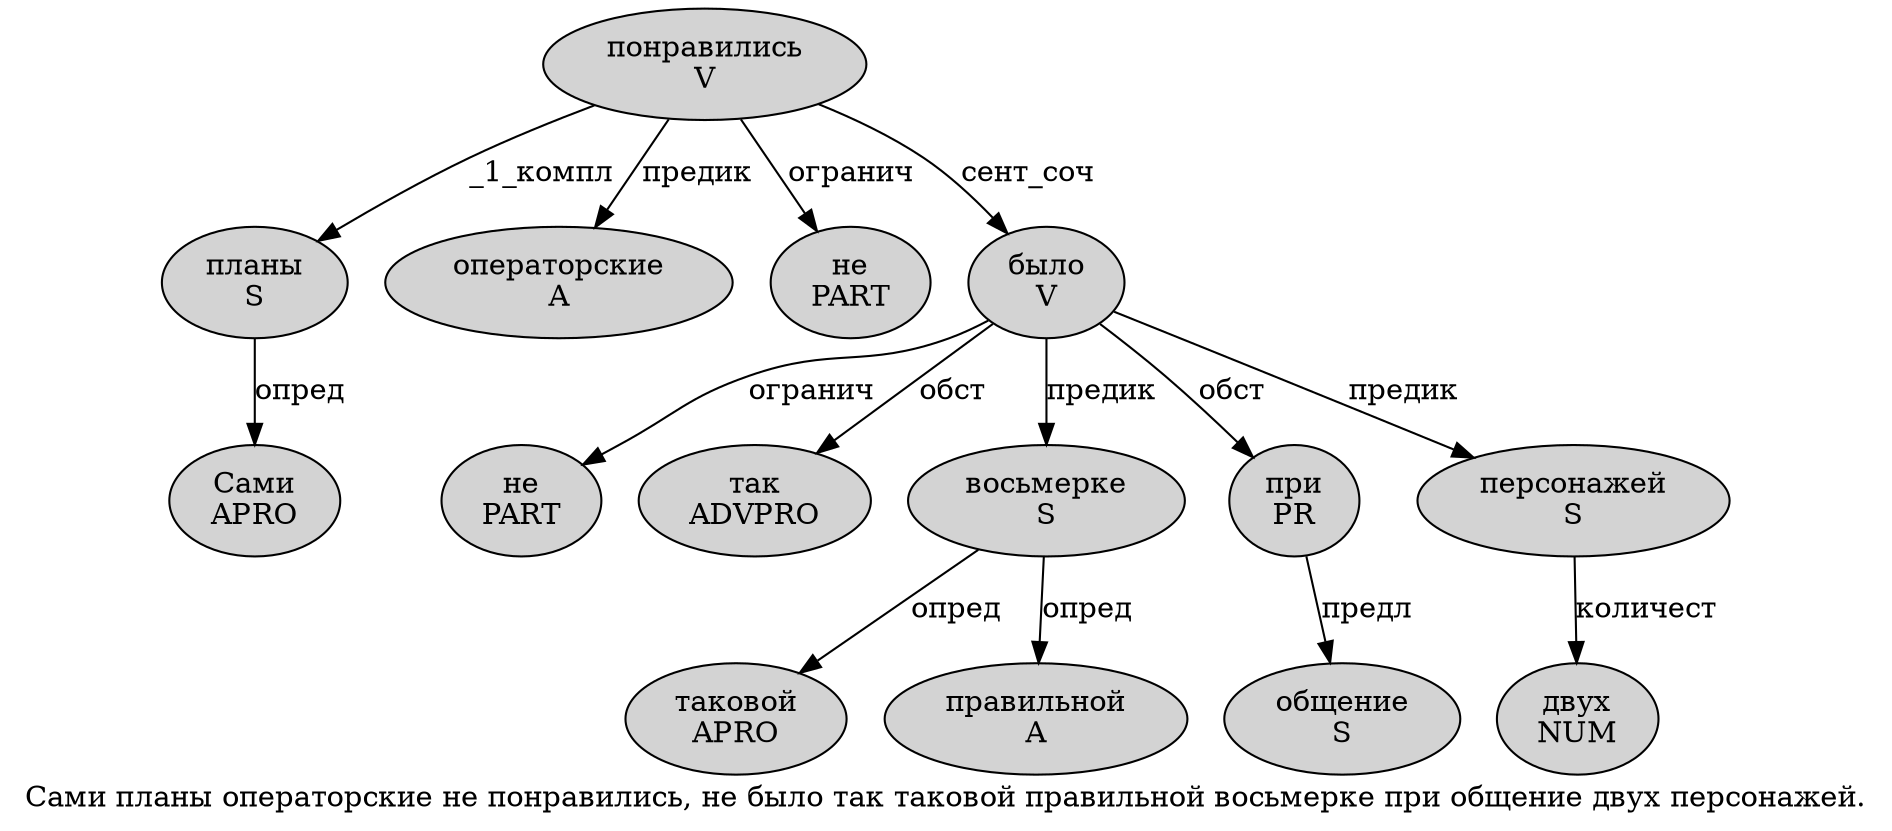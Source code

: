 digraph SENTENCE_4356 {
	graph [label="Сами планы операторские не понравились, не было так таковой правильной восьмерке при общение двух персонажей."]
	node [style=filled]
		0 [label="Сами
APRO" color="" fillcolor=lightgray penwidth=1 shape=ellipse]
		1 [label="планы
S" color="" fillcolor=lightgray penwidth=1 shape=ellipse]
		2 [label="операторские
A" color="" fillcolor=lightgray penwidth=1 shape=ellipse]
		3 [label="не
PART" color="" fillcolor=lightgray penwidth=1 shape=ellipse]
		4 [label="понравились
V" color="" fillcolor=lightgray penwidth=1 shape=ellipse]
		6 [label="не
PART" color="" fillcolor=lightgray penwidth=1 shape=ellipse]
		7 [label="было
V" color="" fillcolor=lightgray penwidth=1 shape=ellipse]
		8 [label="так
ADVPRO" color="" fillcolor=lightgray penwidth=1 shape=ellipse]
		9 [label="таковой
APRO" color="" fillcolor=lightgray penwidth=1 shape=ellipse]
		10 [label="правильной
A" color="" fillcolor=lightgray penwidth=1 shape=ellipse]
		11 [label="восьмерке
S" color="" fillcolor=lightgray penwidth=1 shape=ellipse]
		12 [label="при
PR" color="" fillcolor=lightgray penwidth=1 shape=ellipse]
		13 [label="общение
S" color="" fillcolor=lightgray penwidth=1 shape=ellipse]
		14 [label="двух
NUM" color="" fillcolor=lightgray penwidth=1 shape=ellipse]
		15 [label="персонажей
S" color="" fillcolor=lightgray penwidth=1 shape=ellipse]
			7 -> 6 [label="огранич"]
			7 -> 8 [label="обст"]
			7 -> 11 [label="предик"]
			7 -> 12 [label="обст"]
			7 -> 15 [label="предик"]
			11 -> 9 [label="опред"]
			11 -> 10 [label="опред"]
			12 -> 13 [label="предл"]
			1 -> 0 [label="опред"]
			4 -> 1 [label="_1_компл"]
			4 -> 2 [label="предик"]
			4 -> 3 [label="огранич"]
			4 -> 7 [label="сент_соч"]
			15 -> 14 [label="количест"]
}